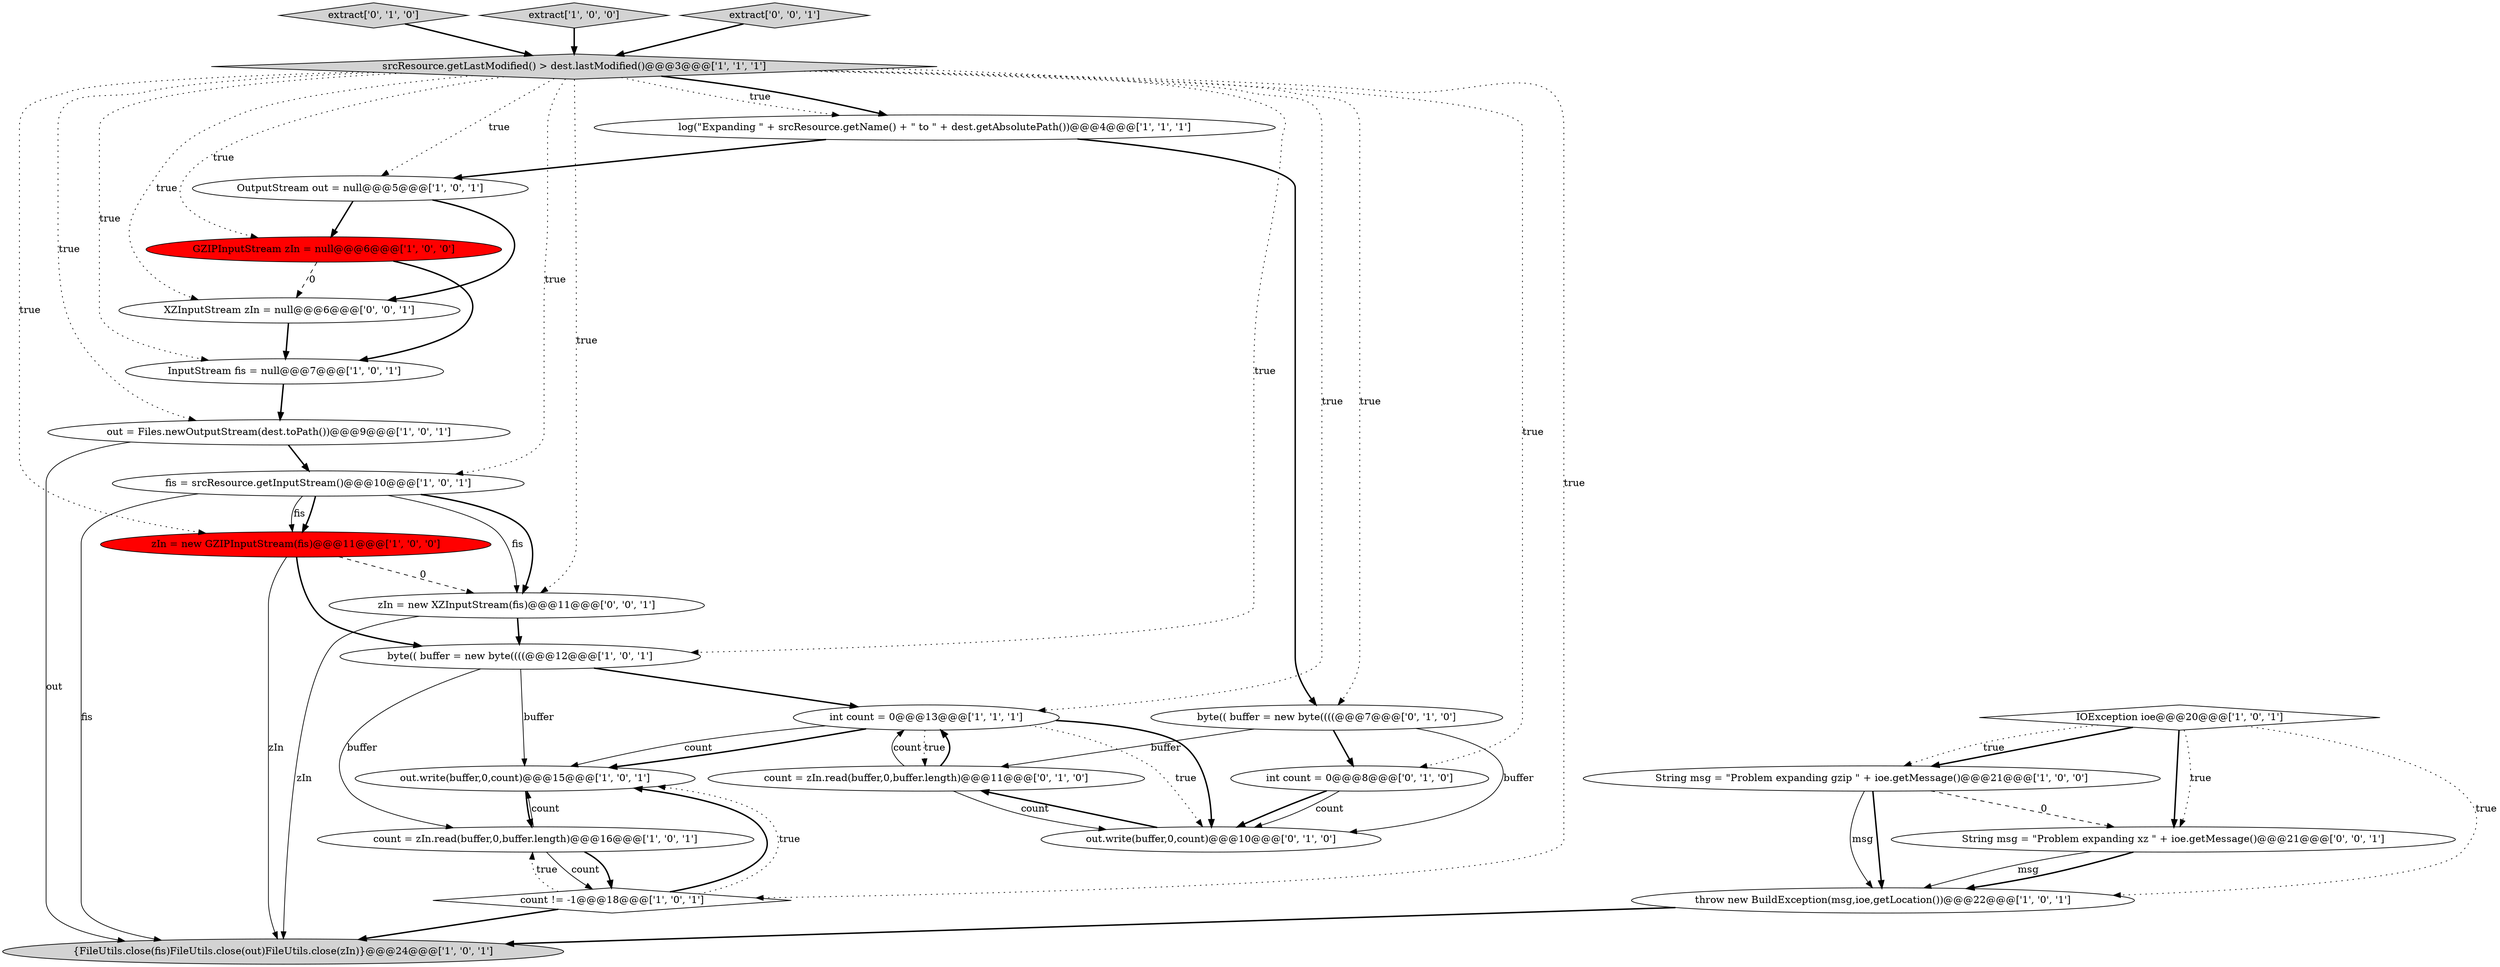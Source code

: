 digraph {
25 [style = filled, label = "zIn = new XZInputStream(fis)@@@11@@@['0', '0', '1']", fillcolor = white, shape = ellipse image = "AAA0AAABBB3BBB"];
2 [style = filled, label = "{FileUtils.close(fis)FileUtils.close(out)FileUtils.close(zIn)}@@@24@@@['1', '0', '1']", fillcolor = lightgray, shape = ellipse image = "AAA0AAABBB1BBB"];
11 [style = filled, label = "count != -1@@@18@@@['1', '0', '1']", fillcolor = white, shape = diamond image = "AAA0AAABBB1BBB"];
0 [style = filled, label = "log(\"Expanding \" + srcResource.getName() + \" to \" + dest.getAbsolutePath())@@@4@@@['1', '1', '1']", fillcolor = white, shape = ellipse image = "AAA0AAABBB1BBB"];
12 [style = filled, label = "GZIPInputStream zIn = null@@@6@@@['1', '0', '0']", fillcolor = red, shape = ellipse image = "AAA1AAABBB1BBB"];
5 [style = filled, label = "String msg = \"Problem expanding gzip \" + ioe.getMessage()@@@21@@@['1', '0', '0']", fillcolor = white, shape = ellipse image = "AAA0AAABBB1BBB"];
15 [style = filled, label = "throw new BuildException(msg,ioe,getLocation())@@@22@@@['1', '0', '1']", fillcolor = white, shape = ellipse image = "AAA0AAABBB1BBB"];
7 [style = filled, label = "srcResource.getLastModified() > dest.lastModified()@@@3@@@['1', '1', '1']", fillcolor = lightgray, shape = diamond image = "AAA0AAABBB1BBB"];
22 [style = filled, label = "int count = 0@@@8@@@['0', '1', '0']", fillcolor = white, shape = ellipse image = "AAA0AAABBB2BBB"];
4 [style = filled, label = "out.write(buffer,0,count)@@@15@@@['1', '0', '1']", fillcolor = white, shape = ellipse image = "AAA0AAABBB1BBB"];
19 [style = filled, label = "extract['0', '1', '0']", fillcolor = lightgray, shape = diamond image = "AAA0AAABBB2BBB"];
17 [style = filled, label = "IOException ioe@@@20@@@['1', '0', '1']", fillcolor = white, shape = diamond image = "AAA0AAABBB1BBB"];
1 [style = filled, label = "count = zIn.read(buffer,0,buffer.length)@@@16@@@['1', '0', '1']", fillcolor = white, shape = ellipse image = "AAA0AAABBB1BBB"];
6 [style = filled, label = "extract['1', '0', '0']", fillcolor = lightgray, shape = diamond image = "AAA0AAABBB1BBB"];
14 [style = filled, label = "out = Files.newOutputStream(dest.toPath())@@@9@@@['1', '0', '1']", fillcolor = white, shape = ellipse image = "AAA0AAABBB1BBB"];
18 [style = filled, label = "count = zIn.read(buffer,0,buffer.length)@@@11@@@['0', '1', '0']", fillcolor = white, shape = ellipse image = "AAA0AAABBB2BBB"];
9 [style = filled, label = "OutputStream out = null@@@5@@@['1', '0', '1']", fillcolor = white, shape = ellipse image = "AAA0AAABBB1BBB"];
8 [style = filled, label = "fis = srcResource.getInputStream()@@@10@@@['1', '0', '1']", fillcolor = white, shape = ellipse image = "AAA0AAABBB1BBB"];
13 [style = filled, label = "InputStream fis = null@@@7@@@['1', '0', '1']", fillcolor = white, shape = ellipse image = "AAA0AAABBB1BBB"];
10 [style = filled, label = "byte(( buffer = new byte((((@@@12@@@['1', '0', '1']", fillcolor = white, shape = ellipse image = "AAA0AAABBB1BBB"];
16 [style = filled, label = "zIn = new GZIPInputStream(fis)@@@11@@@['1', '0', '0']", fillcolor = red, shape = ellipse image = "AAA1AAABBB1BBB"];
21 [style = filled, label = "byte(( buffer = new byte((((@@@7@@@['0', '1', '0']", fillcolor = white, shape = ellipse image = "AAA0AAABBB2BBB"];
23 [style = filled, label = "XZInputStream zIn = null@@@6@@@['0', '0', '1']", fillcolor = white, shape = ellipse image = "AAA0AAABBB3BBB"];
24 [style = filled, label = "String msg = \"Problem expanding xz \" + ioe.getMessage()@@@21@@@['0', '0', '1']", fillcolor = white, shape = ellipse image = "AAA0AAABBB3BBB"];
26 [style = filled, label = "extract['0', '0', '1']", fillcolor = lightgray, shape = diamond image = "AAA0AAABBB3BBB"];
3 [style = filled, label = "int count = 0@@@13@@@['1', '1', '1']", fillcolor = white, shape = ellipse image = "AAA0AAABBB1BBB"];
20 [style = filled, label = "out.write(buffer,0,count)@@@10@@@['0', '1', '0']", fillcolor = white, shape = ellipse image = "AAA0AAABBB2BBB"];
8->16 [style = bold, label=""];
10->4 [style = solid, label="buffer"];
18->3 [style = bold, label=""];
17->5 [style = bold, label=""];
0->9 [style = bold, label=""];
15->2 [style = bold, label=""];
7->10 [style = dotted, label="true"];
12->23 [style = dashed, label="0"];
26->7 [style = bold, label=""];
22->20 [style = solid, label="count"];
24->15 [style = bold, label=""];
16->10 [style = bold, label=""];
1->4 [style = solid, label="count"];
21->18 [style = solid, label="buffer"];
24->15 [style = solid, label="msg"];
16->25 [style = dashed, label="0"];
11->1 [style = dotted, label="true"];
7->13 [style = dotted, label="true"];
11->4 [style = bold, label=""];
5->24 [style = dashed, label="0"];
8->25 [style = solid, label="fis"];
25->2 [style = solid, label="zIn"];
5->15 [style = bold, label=""];
10->3 [style = bold, label=""];
7->0 [style = bold, label=""];
0->21 [style = bold, label=""];
11->4 [style = dotted, label="true"];
7->9 [style = dotted, label="true"];
7->0 [style = dotted, label="true"];
5->15 [style = solid, label="msg"];
3->4 [style = bold, label=""];
11->2 [style = bold, label=""];
7->12 [style = dotted, label="true"];
1->11 [style = bold, label=""];
20->18 [style = bold, label=""];
9->23 [style = bold, label=""];
12->13 [style = bold, label=""];
3->20 [style = bold, label=""];
17->24 [style = bold, label=""];
17->15 [style = dotted, label="true"];
7->23 [style = dotted, label="true"];
7->11 [style = dotted, label="true"];
18->20 [style = solid, label="count"];
22->20 [style = bold, label=""];
7->3 [style = dotted, label="true"];
21->22 [style = bold, label=""];
23->13 [style = bold, label=""];
3->4 [style = solid, label="count"];
3->18 [style = dotted, label="true"];
21->20 [style = solid, label="buffer"];
7->16 [style = dotted, label="true"];
7->25 [style = dotted, label="true"];
8->16 [style = solid, label="fis"];
8->2 [style = solid, label="fis"];
1->11 [style = solid, label="count"];
25->10 [style = bold, label=""];
14->8 [style = bold, label=""];
4->1 [style = bold, label=""];
9->12 [style = bold, label=""];
18->3 [style = solid, label="count"];
7->22 [style = dotted, label="true"];
6->7 [style = bold, label=""];
7->8 [style = dotted, label="true"];
7->21 [style = dotted, label="true"];
13->14 [style = bold, label=""];
19->7 [style = bold, label=""];
8->25 [style = bold, label=""];
16->2 [style = solid, label="zIn"];
14->2 [style = solid, label="out"];
17->24 [style = dotted, label="true"];
10->1 [style = solid, label="buffer"];
3->20 [style = dotted, label="true"];
17->5 [style = dotted, label="true"];
7->14 [style = dotted, label="true"];
}
